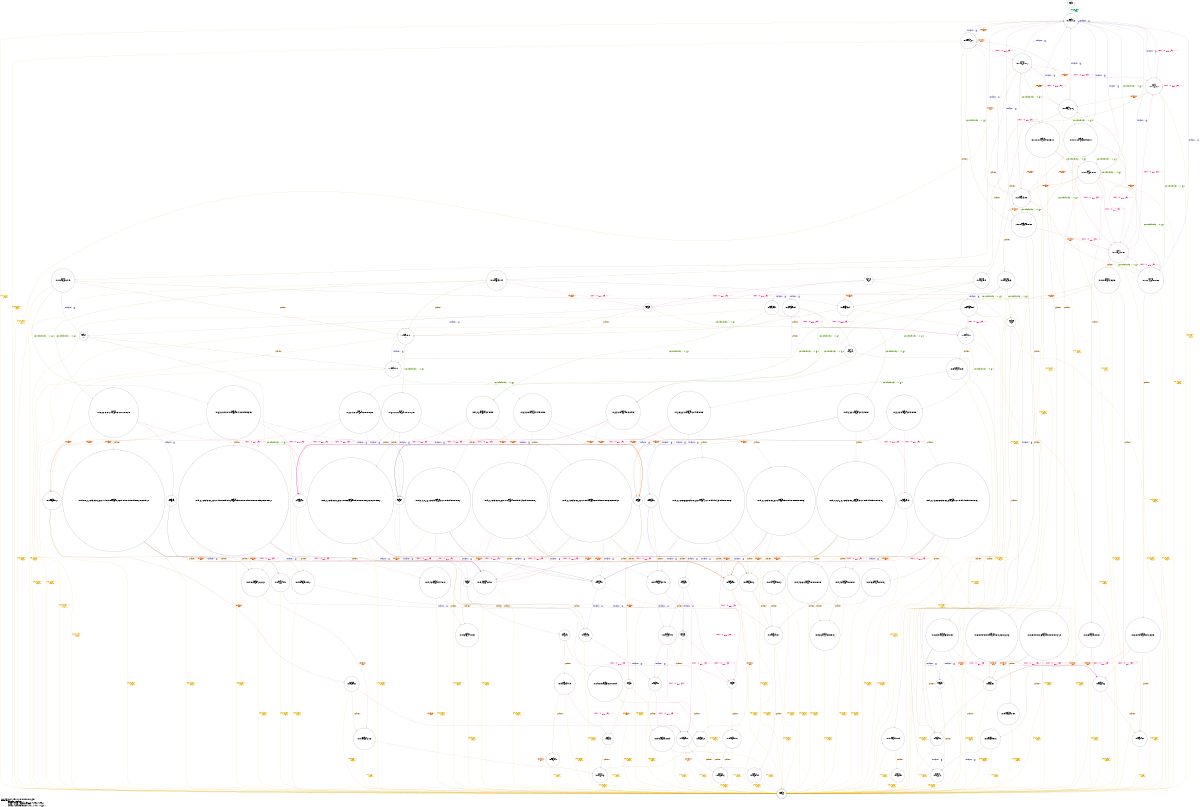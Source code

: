 /*
 * /pool/users/jra40/P4/tesla/sys/ufs/ffs/ffs_vnops.c:449#0
 */
digraph automaton_0 {
	graph [ truecolor=true, bgcolor="transparent", dpi=60, size="8,10", fontname = "Monospace", labeljust = "l", labelloc = bottom ];
	node [ shape = circle, fontname = "Monospace", style = filled, fillcolor = "white"];
	edge [ fontname = "Monospace" ];

	0 [ label = "state 0\n\"NFA:0\"\n(&#8902;)" ];
	1 [ label = "state 1\n\"NFA:1,2,3,4,5\"\n(&#8902;)" ];
	2 [ label = "state 2\n\"NFA:1,2,3,4,5,7\"\n(&#8902;)" ];
	3 [ label = "state 3\n\"NFA:1,2,3,4,5,11\"\n(vp)" ];
	4 [ label = "state 4\n\"NFA:1,2,3,4,5,27,30,120\"\n(vp)" ];
	5 [ label = "state 5\n\"NFA:144\"\n(&#8902;)", shape = doublecircle ];
	6 [ label = "state 6\n\"NFA:1,2,3,4,5,7,33\"\n(vp)" ];
	7 [ label = "state 7\n\"NFA:1,2,3,4,5,11,123\"\n(vp)" ];
	8 [ label = "state 8\n\"NFA:26,28,29,31,32,121,122\"\n(vp)" ];
	9 [ label = "state 9\n\"NFA:29,34,35\"\n(vp)" ];
	10 [ label = "state 10\n\"NFA:29,124,125\"\n(vp)" ];
	11 [ label = "state 11\n\"NFA:29,127,128\"\n(vp)" ];
	12 [ label = "state 12\n\"NFA:29,37,38\"\n(vp)" ];
	13 [ label = "state 13\n\"NFA:29,40,41\"\n(vp)" ];
	14 [ label = "state 14\n\"NFA:1,2,3,4,5,7,14\"\n(vp)" ];
	15 [ label = "state 15\n\"NFA:1,2,3,4,5,27,30,120,123\"\n(vp)" ];
	16 [ label = "state 16\n\"NFA:10,12,13,29,124,125,126\"\n(vp)" ];
	17 [ label = "state 17\n\"NFA:13,15,16,29\"\n(vp)" ];
	18 [ label = "state 18\n\"NFA:45,57,60,63,75,87,108,126,129,132\"\n(vp)" ];
	19 [ label = "state 19\n\"NFA:29,46,47,58,59,61,62,64,65,76,77,88,89,109,110,111,127,128,130,131,133,134\"\n(vp)" ];
	20 [ label = "state 20\n\"NFA:48,66,78\"\n(vp)" ];
	21 [ label = "state 21\n\"NFA:90\"\n(vp)" ];
	22 [ label = "state 22\n\"NFA:135\"\n(vp)" ];
	23 [ label = "state 23\n\"NFA:29,136,137\"\n(vp)" ];
	24 [ label = "state 24\n\"NFA:138\"\n(vp)" ];
	25 [ label = "state 25\n\"NFA:29,139,140\"\n(vp)" ];
	26 [ label = "state 26\n\"NFA:29,141\"\n(vp)" ];
	27 [ label = "state 27\n\"NFA:29,142,143\"\n(vp)" ];
	28 [ label = "state 28\n\"NFA:29,91,92\"\n(vp)" ];
	29 [ label = "state 29\n\"NFA:93\"\n(vp)" ];
	30 [ label = "state 30\n\"NFA:29,94,95\"\n(vp)" ];
	31 [ label = "state 31\n\"NFA:96\"\n(vp)" ];
	32 [ label = "state 32\n\"NFA:29,97,98\"\n(vp)" ];
	33 [ label = "state 33\n\"NFA:99\"\n(vp)" ];
	34 [ label = "state 34\n\"NFA:29,100,101,102\"\n(vp)" ];
	35 [ label = "state 35\n\"NFA:29,103,104\"\n(vp)" ];
	36 [ label = "state 36\n\"NFA:29,100,101\"\n(vp)" ];
	37 [ label = "state 37\n\"NFA:29,49,50,51,67,68,69,79,80,81\"\n(vp)" ];
	38 [ label = "state 38\n\"NFA:29,52,53,70,71,82,83\"\n(vp)" ];
	39 [ label = "state 39\n\"NFA:29,49,50,67,68,79,80\"\n(vp)" ];
	40 [ label = "state 40\n\"NFA:29,112,113,114\"\n(vp)" ];
	41 [ label = "state 41\n\"NFA:29,115,116,117\"\n(vp)" ];
	42 [ label = "state 42\n\"NFA:29,118,119\"\n(vp)" ];
	43 [ label = "state 43\n\"NFA:45,57,60,63,75,87,102,105,108,132,135,138\"\n(vp)" ];
	44 [ label = "state 44\n\"NFA:13,18,19,29\"\n(vp)" ];
	45 [ label = "state 45\n\"NFA:45,57,60,63,75,81,84,87,108,111,114,132\"\n(vp)" ];
	46 [ label = "state 46\n\"NFA:13,21,22,29\"\n(vp)" ];
	47 [ label = "state 47\n\"NFA:45,57,60,63,69,72,75,87,90,93,108,132\"\n(vp)" ];
	48 [ label = "state 48\n\"NFA:29,46,47,58,59,61,62,64,65,70,71,73,74,76,77,88,89,91,92,94,95,109,110,111,133,134\"\n(vp)" ];
	49 [ label = "state 49\n\"NFA:90,93,96\"\n(vp)" ];
	50 [ label = "state 50\n\"NFA:29,91,92,94,95,97,98\"\n(vp)" ];
	51 [ label = "state 51\n\"NFA:93,96\"\n(vp)" ];
	52 [ label = "state 52\n\"NFA:29,94,95,97,98\"\n(vp)" ];
	53 [ label = "state 53\n\"NFA:29,46,47,58,59,61,62,64,65,76,77,82,83,85,86,88,89,109,110,111,112,113,114,115,116,117,133,134\"\n(vp)" ];
	54 [ label = "state 54\n\"NFA:29,112,113,114,115,116,117,118,119\"\n(vp)" ];
	55 [ label = "state 55\n\"NFA:29,115,116,117,118,119\"\n(vp)" ];
	56 [ label = "state 56\n\"NFA:29,46,47,58,59,61,62,64,65,76,77,88,89,103,104,106,107,109,110,111,133,134,136,137,139,140\"\n(vp)" ];
	57 [ label = "state 57\n\"NFA:29,135,138,141\"\n(vp)" ];
	58 [ label = "state 58\n\"NFA:29,136,137,139,140,142,143\"\n(vp)" ];
	59 [ label = "state 59\n\"NFA:29,138,141\"\n(vp)" ];
	60 [ label = "state 60\n\"NFA:29,139,140,142,143\"\n(vp)" ];
	61 [ label = "state 61\n\"NFA:26,28,29,31,32,121,122,124,125,126\"\n(vp)" ];
	62 [ label = "state 62\n\"NFA:1,2,3,4,5,11,14\"\n(vp)" ];
	63 [ label = "state 63\n\"NFA:1,2,3,4,5,27,29,30,33,99,120,141\"\n(vp)" ];
	64 [ label = "state 64\n\"NFA:8,13,15,16,17,29\"\n(vp)" ];
	65 [ label = "state 65\n\"NFA:6,9,13,20,29\"\n(vp)" ];
	66 [ label = "state 66\n\"NFA:17\"\n(vp)" ];
	67 [ label = "state 67\n\"NFA:36,45,57,60,63,75,78,87,102,105,108,117,132,135,138\"\n(vp)" ];
	68 [ label = "state 68\n\"NFA:29,37,38,46,47,58,59,61,62,64,65,76,77,79,80,81,88,89,103,104,106,107,109,110,111,118,119,133,134,136,137,139,140\"\n(vp)" ];
	69 [ label = "state 69\n\"NFA:39,90\"\n(vp)" ];
	70 [ label = "state 70\n\"NFA:29,40,41,91,92\"\n(vp)" ];
	71 [ label = "state 71\n\"NFA:29,82,83,112,113,114\"\n(vp)" ];
	72 [ label = "state 72\n\"NFA:20\"\n(vp)" ];
	73 [ label = "state 73\n\"NFA:78,117\"\n(vp)" ];
	74 [ label = "state 74\n\"NFA:29,79,80,81,118,119\"\n(vp)" ];
	75 [ label = "state 75\n\"NFA:29,82,83\"\n(vp)" ];
	76 [ label = "state 76\n\"NFA:66,96\"\n(vp)" ];
	77 [ label = "state 77\n\"NFA:29,67,68,69,97,98\"\n(vp)" ];
	78 [ label = "state 78\n\"NFA:29,70,71\"\n(vp)" ];
	79 [ label = "state 79\n\"NFA:13,20,23,29\"\n(vp)" ];
	80 [ label = "state 80\n\"NFA:39,42,45,57,60,63,66,75,87,96,108,132\"\n(vp)" ];
	81 [ label = "state 81\n\"NFA:29,40,41,43,44,46,47,58,59,61,62,64,65,67,68,69,76,77,88,89,97,98,109,110,111,133,134\"\n(vp)" ];
	82 [ label = "state 82\n\"NFA:48,66,78,99\"\n(vp)" ];
	83 [ label = "state 83\n\"NFA:29,49,50,51,67,68,69,79,80,81,100,101,102\"\n(vp)" ];
	84 [ label = "state 84\n\"NFA:29,52,53,70,71,82,83,103,104\"\n(vp)" ];
	85 [ label = "state 85\n\"NFA:29,49,50,67,68,79,80,100,101\"\n(vp)" ];
	86 [ label = "state 86\n\"NFA:29,70,71,112,113,114\"\n(vp)" ];
	87 [ label = "state 87\n\"NFA:45,48,57,60,63,66,75,87,96,108,132\"\n(vp)" ];
	88 [ label = "state 88\n\"NFA:13,21,22,24,25,29\"\n(vp)" ];
	89 [ label = "state 89\n\"NFA:45,51,54,57,60,63,69,72,75,87,90,93,108,132\"\n(vp)" ];
	90 [ label = "state 90\n\"NFA:29,46,47,52,53,55,56,58,59,61,62,64,65,70,71,73,74,76,77,88,89,91,92,94,95,109,110,111,133,134\"\n(vp)" ];
	91 [ label = "state 91\n\"NFA:29,46,47,49,50,51,58,59,61,62,64,65,67,68,69,76,77,88,89,97,98,109,110,111,133,134\"\n(vp)" ];
	92 [ label = "state 92\n\"NFA:29,52,53,70,71,112,113,114\"\n(vp)" ];
	93 [ label = "state 93\n\"NFA:26,28,29,31,32,34,35,36,100,101,102,121,122,142,143\"\n(vp)" ];
	94 [ label = "state 94\n\"NFA:29,37,38,103,104\"\n(vp)" ];
	95 [ label = "state 95\n\"NFA:39\"\n(vp)" ];
	96 [ label = "state 96\n\"NFA:1,2,3,4,5,27,29,30,99,120,123,141\"\n(vp)" ];
	97 [ label = "state 97\n\"NFA:10,12,13,15,16,17,29\"\n(vp)" ];
	98 [ label = "state 98\n\"NFA:45,57,60,63,75,78,87,102,105,108,117,126,129,132,135,138\"\n(vp)" ];
	99 [ label = "state 99\n\"NFA:29,46,47,58,59,61,62,64,65,76,77,79,80,81,88,89,103,104,106,107,109,110,111,118,119,127,128,130,131,133,134,136,137,139,140\"\n(vp)" ];
	100 [ label = "state 100\n\"NFA:26,28,29,31,32,100,101,102,121,122,124,125,126,142,143\"\n(vp)" ];
	101 [ label = "state 101\n\"NFA:29,103,104,127,128\"\n(vp)" ];
	102 [ label = "state 102\n\"NFA:1,2,3,4,5,27,30,33,120\"\n(vp)" ];
	103 [ label = "state 103\n\"NFA:8,29,34,35,36\"\n(vp)" ];
	104 [ label = "state 104\n\"NFA:6,9,13,29,39\"\n(vp)" ];
	105 [ label = "state 105\n\"NFA:36\"\n(vp)" ];
	106 [ label = "state 106\n\"NFA:39,42,45,57,60,63,75,87,108,132\"\n(vp)" ];
	107 [ label = "state 107\n\"NFA:29,40,41,43,44,46,47,58,59,61,62,64,65,76,77,88,89,109,110,111,133,134\"\n(vp)" ];
	108 [ label = "state 108\n\"NFA:26,28,29,31,32,34,35,36,121,122\"\n(vp)" ];
	109 [ label = "state 109\n\"NFA:10,12,13,29\"\n(vp)" ];
	110 [ label = "state 110\n\"NFA:8\"\n(vp)" ];
	111 [ label = "state 111\n\"NFA:6,9,13,29\"\n(vp)" ];

	/*
	 * amd64_syscall(X,X): Entry (Callee)
	 */
	edge [ label = "amd64_syscall(&#8902;,&#8902;)\n(Entry)\n&laquo;init&raquo;",
		color = "/dark28/1", fontcolor = "/dark28/1" ];
	0 -> 1;

	/*
	 * ufs_readdir(X): Entry (Callee)
	 */
	edge [ label = "ufs_readdir(&#8902;)\n(Entry)",
		color = "/dark28/2", fontcolor = "/dark28/2" ];
	18 -> 22;
	57 -> 59;
	59 -> 26;
	102 -> 6;
	81 -> 23;
	19 -> 23;
	87 -> 22;
	45 -> 22;
	67 -> 57;
	4 -> 6;
	109 -> 17;
	43 -> 57;
	2 -> 2;
	7 -> 14;
	60 -> 27;
	68 -> 58;
	98 -> 57;
	100 -> 9;
	63 -> 6;
	107 -> 23;
	89 -> 22;
	80 -> 22;
	96 -> 6;
	22 -> 24;
	108 -> 9;
	6 -> 2;
	93 -> 9;
	99 -> 58;
	53 -> 23;
	23 -> 25;
	106 -> 22;
	97 -> 17;
	25 -> 27;
	91 -> 23;
	3 -> 14;
	24 -> 26;
	1 -> 2;
	47 -> 22;
	14 -> 2;
	58 -> 60;
	90 -> 23;
	16 -> 17;
	8 -> 9;
	62 -> 14;
	15 -> 6;
	56 -> 58;
	61 -> 9;
	48 -> 23;

	/*
	 * ufs_readdir(X) == X (Callee)
	 */
	edge [ label = "ufs_readdir(&#8902;) == &#8902;",
		color = "/dark28/3", fontcolor = "/dark28/3" ];
	68 -> 70;
	69 -> 29;
	21 -> 29;
	43 -> 21;
	64 -> 65;
	66 -> 72;
	105 -> 95;
	7 -> 1;
	91 -> 28;
	29 -> 31;
	51 -> 31;
	1 -> 1;
	80 -> 21;
	18 -> 21;
	96 -> 1;
	99 -> 28;
	50 -> 52;
	98 -> 21;
	4 -> 1;
	62 -> 1;
	45 -> 21;
	90 -> 50;
	6 -> 1;
	30 -> 32;
	102 -> 1;
	93 -> 95;
	70 -> 30;
	89 -> 49;
	53 -> 28;
	108 -> 95;
	2 -> 1;
	3 -> 1;
	48 -> 50;
	110 -> 111;
	15 -> 1;
	107 -> 28;
	103 -> 104;
	12 -> 13;
	56 -> 28;
	63 -> 1;
	87 -> 21;
	44 -> 46;
	81 -> 28;
	19 -> 28;
	97 -> 72;
	94 -> 13;
	49 -> 51;
	67 -> 69;
	52 -> 32;
	28 -> 30;
	47 -> 49;
	106 -> 21;
	14 -> 1;

	/*
	 * vn_rdwr(X,vp,X,X,X,X,4096,X,X,X,X): Entry (Callee)
	 */
	edge [ label = "vn_rdwr(&#8902;,vp,&#8902;,&#8902;,&#8902;,&#8902;,4096,&#8902;,&#8902;,&#8902;,&#8902;)\n(Entry)",
		color = "/dark28/4", fontcolor = "/dark28/4" ];
	76 -> 33;
	67 -> 20;
	103 -> 66;
	87 -> 82;
	100 -> 10;
	111 -> 79;
	1 -> 3;
	50 -> 36;
	14 -> 62;
	63 -> 7;
	2 -> 62;
	8 -> 10;
	45 -> 20;
	81 -> 85;
	90 -> 39;
	96 -> 7;
	65 -> 79;
	53 -> 39;
	68 -> 39;
	80 -> 82;
	91 -> 85;
	99 -> 39;
	98 -> 20;
	6 -> 62;
	4 -> 7;
	102 -> 7;
	104 -> 79;
	48 -> 39;
	15 -> 7;
	89 -> 20;
	108 -> 10;
	107 -> 39;
	3 -> 3;
	106 -> 20;
	19 -> 39;
	62 -> 3;
	64 -> 66;
	77 -> 36;
	110 -> 66;
	93 -> 10;
	18 -> 20;
	51 -> 33;
	7 -> 3;
	47 -> 20;
	52 -> 36;
	49 -> 33;
	61 -> 10;
	32 -> 36;
	56 -> 39;
	31 -> 33;
	43 -> 20;

	/*
	 * mac_vnode_check_read(X,X,vp) == 0 (Callee)
	 */
	edge [ label = "mac_vnode_check_read(&#8902;,&#8902;,vp) == 0",
		color = "/dark28/5", fontcolor = "/dark28/5" ];
	104 -> 106;
	109 -> 18;
	6 -> 102;
	7 -> 15;
	72 -> 76;
	103 -> 105;
	3 -> 15;
	14 -> 63;
	96 -> 4;
	66 -> 73;
	44 -> 45;
	65 -> 80;
	16 -> 18;
	102 -> 4;
	2 -> 102;
	15 -> 4;
	88 -> 89;
	62 -> 96;
	1 -> 4;
	4 -> 4;
	63 -> 4;
	46 -> 47;
	111 -> 106;
	110 -> 105;
	17 -> 43;
	97 -> 98;
	64 -> 67;
	79 -> 87;

	/*
	 * amd64_syscall(X,X): Exit (Callee)
	 */
	edge [ label = "amd64_syscall(&#8902;,&#8902;)\n(Exit)\n&laquo;cleanup&raquo;",
		color = "/dark28/6", fontcolor = "/dark28/6" ];
	15 -> 5;
	70 -> 5;
	3 -> 5;
	4 -> 5;
	17 -> 5;
	41 -> 5;
	92 -> 5;
	48 -> 5;
	75 -> 5;
	83 -> 5;
	6 -> 5;
	65 -> 5;
	93 -> 5;
	7 -> 5;
	52 -> 5;
	68 -> 5;
	59 -> 5;
	61 -> 5;
	77 -> 5;
	56 -> 5;
	85 -> 5;
	96 -> 5;
	109 -> 5;
	97 -> 5;
	37 -> 5;
	13 -> 5;
	27 -> 5;
	38 -> 5;
	101 -> 5;
	58 -> 5;
	99 -> 5;
	16 -> 5;
	42 -> 5;
	26 -> 5;
	100 -> 5;
	91 -> 5;
	108 -> 5;
	86 -> 5;
	9 -> 5;
	53 -> 5;
	46 -> 5;
	103 -> 5;
	84 -> 5;
	35 -> 5;
	10 -> 5;
	44 -> 5;
	1 -> 5;
	57 -> 5;
	88 -> 5;
	40 -> 5;
	54 -> 5;
	8 -> 5;
	63 -> 5;
	28 -> 5;
	94 -> 5;
	81 -> 5;
	19 -> 5;
	102 -> 5;
	12 -> 5;
	34 -> 5;
	25 -> 5;
	23 -> 5;
	39 -> 5;
	79 -> 5;
	60 -> 5;
	104 -> 5;
	62 -> 5;
	71 -> 5;
	30 -> 5;
	55 -> 5;
	111 -> 5;
	74 -> 5;
	32 -> 5;
	14 -> 5;
	50 -> 5;
	90 -> 5;
	36 -> 5;
	64 -> 5;
	78 -> 5;
	11 -> 5;
	107 -> 5;
	2 -> 5;

	/*
	 * <<assertion>>
	 */
	edge [ label = "&laquo;assertion&raquo;",
		color = "/dark28/7", fontcolor = "/dark28/7" ];
	54 -> 55;
	76 -> 77;
	65 -> 46;
	85 -> 84;
	91 -> 92;
	24 -> 25;
	48 -> 40;
	19 -> 40;
	14 -> 64;
	29 -> 30;
	55 -> 42;
	6 -> 103;
	86 -> 41;
	83 -> 84;
	66 -> 44;
	68 -> 71;
	98 -> 99;
	71 -> 41;
	39 -> 38;
	22 -> 23;
	51 -> 52;
	59 -> 60;
	16 -> 11;
	34 -> 35;
	80 -> 81;
	90 -> 40;
	26 -> 27;
	9 -> 12;
	89 -> 90;
	96 -> 100;
	102 -> 108;
	108 -> 12;
	82 -> 83;
	17 -> 44;
	95 -> 13;
	33 -> 34;
	67 -> 68;
	87 -> 91;
	103 -> 12;
	107 -> 40;
	81 -> 86;
	64 -> 44;
	105 -> 12;
	72 -> 46;
	21 -> 28;
	20 -> 37;
	10 -> 11;
	31 -> 32;
	53 -> 54;
	77 -> 78;
	73 -> 74;
	79 -> 88;
	104 -> 13;
	45 -> 53;
	40 -> 41;
	49 -> 50;
	7 -> 16;
	4 -> 8;
	3 -> 109;
	36 -> 35;
	69 -> 70;
	100 -> 101;
	62 -> 97;
	43 -> 56;
	99 -> 71;
	63 -> 93;
	61 -> 11;
	2 -> 110;
	97 -> 44;
	15 -> 61;
	37 -> 38;
	41 -> 42;
	106 -> 107;
	18 -> 19;
	56 -> 40;
	47 -> 48;
	57 -> 58;
	74 -> 75;
	93 -> 94;
	92 -> 41;

	/*
	 * Footer:
	 */
	label = "/pool/users/jra40/P4/tesla/sys/ufs/ffs/ffs_vnops.c:449#0\lTESLA_SYSCALL(\l	    incallstack(ufs_readdir) ||\l	    previously(called(vn_rdwr(ANY(int), vp, ANY(ptr), ANY(int),\l	    ANY(int), ANY(int), flags(IO_NOMACCHECK), ANY(ptr), ANY(ptr),\l	    ANY(ptr), ANY(ptr)))) ||\l	    previously(mac_vnode_check_read(ANY(ptr), ANY(ptr), vp) == 0));";
}

/*
 * /pool/users/jra40/P4/tesla/sys/ufs/ffs/ffs_vnops.c:682#1
 */
digraph automaton_1 {
	graph [ truecolor=true, bgcolor="transparent", dpi=60, size="8,10", fontname = "Monospace", labeljust = "l", labelloc = bottom ];
	node [ shape = circle, fontname = "Monospace", style = filled, fillcolor = "white"];
	edge [ fontname = "Monospace" ];

	0 [ label = "state 0\n\"NFA:0\"\n(&#8902;)" ];
	1 [ label = "state 1\n\"NFA:1,2,3\"\n(&#8902;)" ];
	2 [ label = "state 2\n\"NFA:1,2,3,5\"\n(vp)" ];
	3 [ label = "state 3\n\"NFA:1,2,3,8\"\n(vp)" ];
	4 [ label = "state 4\n\"NFA:20\"\n(&#8902;)", shape = doublecircle ];
	5 [ label = "state 5\n\"NFA:1,2,3,5,11\"\n(vp)" ];
	6 [ label = "state 6\n\"NFA:7,9,10\"\n(vp)" ];
	7 [ label = "state 7\n\"NFA:10,12,13\"\n(vp)" ];
	8 [ label = "state 8\n\"NFA:10,15,16\"\n(vp)" ];
	9 [ label = "state 9\n\"NFA:1,2,3,8,11\"\n(vp)" ];
	10 [ label = "state 10\n\"NFA:4,6,10,12,13,14\"\n(vp)" ];
	11 [ label = "state 11\n\"NFA:10,14,17\"\n(vp)" ];
	12 [ label = "state 12\n\"NFA:10,15,16,18,19\"\n(vp)" ];
	13 [ label = "state 13\n\"NFA:7,9,10,12,13,14\"\n(vp)" ];
	14 [ label = "state 14\n\"NFA:4,6,10\"\n(vp)" ];

	/*
	 * amd64_syscall(X,X): Entry (Callee)
	 */
	edge [ label = "amd64_syscall(&#8902;,&#8902;)\n(Entry)\n&laquo;init&raquo;",
		color = "/dark28/1", fontcolor = "/dark28/1" ];
	0 -> 1;

	/*
	 * vn_rdwr(X,vp,X,X,X,X,4096,X,X,X,X): Entry (Callee)
	 */
	edge [ label = "vn_rdwr(&#8902;,vp,&#8902;,&#8902;,&#8902;,&#8902;,4096,&#8902;,&#8902;,&#8902;,&#8902;)\n(Entry)",
		color = "/dark28/2", fontcolor = "/dark28/2" ];
	2 -> 2;
	13 -> 7;
	1 -> 2;
	6 -> 7;
	3 -> 5;
	9 -> 5;
	5 -> 2;

	/*
	 * mac_vnode_check_write(X,X,vp) == 0 (Callee)
	 */
	edge [ label = "mac_vnode_check_write(&#8902;,&#8902;,vp) == 0",
		color = "/dark28/3", fontcolor = "/dark28/3" ];
	14 -> 11;
	3 -> 3;
	2 -> 9;
	5 -> 9;
	9 -> 3;
	1 -> 3;
	10 -> 11;

	/*
	 * amd64_syscall(X,X): Exit (Callee)
	 */
	edge [ label = "amd64_syscall(&#8902;,&#8902;)\n(Exit)\n&laquo;cleanup&raquo;",
		color = "/dark28/4", fontcolor = "/dark28/4" ];
	13 -> 4;
	12 -> 4;
	10 -> 4;
	2 -> 4;
	1 -> 4;
	8 -> 4;
	9 -> 4;
	6 -> 4;
	14 -> 4;
	11 -> 4;
	7 -> 4;
	3 -> 4;
	5 -> 4;

	/*
	 * <<assertion>>
	 */
	edge [ label = "&laquo;assertion&raquo;",
		color = "/dark28/5", fontcolor = "/dark28/5" ];
	3 -> 6;
	13 -> 8;
	2 -> 14;
	11 -> 12;
	5 -> 10;
	7 -> 8;
	9 -> 13;
	10 -> 8;

	/*
	 * Footer:
	 */
	label = "/pool/users/jra40/P4/tesla/sys/ufs/ffs/ffs_vnops.c:682#1\lTESLA_SYSCALL(\l	    previously(called(vn_rdwr(ANY(int), vp, ANY(ptr), ANY(int),\l	    ANY(int), ANY(int), flags(IO_NOMACCHECK), ANY(ptr), ANY(ptr),\l	    ANY(ptr), ANY(ptr)))) ||\l	    previously(mac_vnode_check_write(ANY(ptr), ANY(ptr), vp) == 0));";
}

/*
 * /pool/users/jra40/P4/tesla/sys/ufs/ffs/ffs_vnops.c:1501#2
 */
digraph automaton_2 {
	graph [ truecolor=true, bgcolor="transparent", dpi=60, size="8,10", fontname = "Monospace", labeljust = "l", labelloc = bottom ];
	node [ shape = circle, fontname = "Monospace", style = filled, fillcolor = "white"];
	edge [ fontname = "Monospace" ];

	0 [ label = "state 0\n\"NFA:0\"\n(&#8902;,&#8902;,&#8902;)" ];
	1 [ label = "state 1\n\"NFA:1,2,3\"\n(&#8902;,&#8902;,&#8902;)" ];
	2 [ label = "state 2\n\"NFA:1,2,3,5\"\n(&#8902;,&#8902;,&#8902;)" ];
	3 [ label = "state 3\n\"NFA:1,2,3,9\"\n(ap.a_vp,ap.a_attrnamespace,ap.a_name)" ];
	4 [ label = "state 4\n\"NFA:24\"\n(&#8902;,&#8902;,&#8902;)", shape = doublecircle ];
	5 [ label = "state 5\n\"NFA:1,2,3,5,12\"\n(ap.a_vp,ap.a_attrnamespace,ap.a_name)" ];
	6 [ label = "state 6\n\"NFA:8,10,11\"\n(ap.a_vp,ap.a_attrnamespace,ap.a_name)" ];
	7 [ label = "state 7\n\"NFA:11,13,14\"\n(ap.a_vp,ap.a_attrnamespace,ap.a_name)" ];
	8 [ label = "state 8\n\"NFA:11,16,17\"\n(ap.a_vp,ap.a_attrnamespace,ap.a_name)" ];
	9 [ label = "state 9\n\"NFA:11,19,20\"\n(ap.a_vp,ap.a_attrnamespace,ap.a_name)" ];
	10 [ label = "state 10\n\"NFA:1,2,3,9,12\"\n(ap.a_vp,ap.a_attrnamespace,ap.a_name)" ];
	11 [ label = "state 11\n\"NFA:6,11,13,14,15\"\n(ap.a_vp,ap.a_attrnamespace,ap.a_name)" ];
	12 [ label = "state 12\n\"NFA:4,7,11,18\"\n(ap.a_vp,ap.a_attrnamespace,ap.a_name)" ];
	13 [ label = "state 13\n\"NFA:15\"\n(ap.a_vp,ap.a_attrnamespace,ap.a_name)" ];
	14 [ label = "state 14\n\"NFA:18\"\n(ap.a_vp,ap.a_attrnamespace,ap.a_name)" ];
	15 [ label = "state 15\n\"NFA:11,18,21\"\n(ap.a_vp,ap.a_attrnamespace,ap.a_name)" ];
	16 [ label = "state 16\n\"NFA:11,19,20,22,23\"\n(ap.a_vp,ap.a_attrnamespace,ap.a_name)" ];
	17 [ label = "state 17\n\"NFA:8,10,11,13,14,15\"\n(ap.a_vp,ap.a_attrnamespace,ap.a_name)" ];
	18 [ label = "state 18\n\"NFA:6\"\n(ap.a_vp,ap.a_attrnamespace,ap.a_name)" ];
	19 [ label = "state 19\n\"NFA:4,7,11\"\n(ap.a_vp,ap.a_attrnamespace,ap.a_name)" ];

	/*
	 * amd64_syscall(X,X): Entry (Callee)
	 */
	edge [ label = "amd64_syscall(&#8902;,&#8902;)\n(Entry)\n&laquo;init&raquo;",
		color = "/dark28/1", fontcolor = "/dark28/1" ];
	0 -> 1;

	/*
	 * ufs_setacl(X): Entry (Callee)
	 */
	edge [ label = "ufs_setacl(&#8902;)\n(Entry)",
		color = "/dark28/2", fontcolor = "/dark28/2" ];
	6 -> 7;
	10 -> 5;
	2 -> 2;
	17 -> 7;
	5 -> 2;
	3 -> 5;
	1 -> 2;

	/*
	 * ufs_setacl(X) == X (Callee)
	 */
	edge [ label = "ufs_setacl(&#8902;) == &#8902;",
		color = "/dark28/3", fontcolor = "/dark28/3" ];
	11 -> 12;
	5 -> 1;
	1 -> 1;
	3 -> 1;
	17 -> 14;
	10 -> 1;
	13 -> 14;
	8 -> 9;
	2 -> 1;
	18 -> 19;

	/*
	 * mac_vnode_check_deleteextattr(X,ap.a_vp,ap.a_attrnamespace,ap.a_name) == 0 (Callee)
	 */
	edge [ label = "mac_vnode_check_deleteextattr(&#8902;,ap.a_vp,ap.a_attrnamespace,ap.a_name) == 0",
		color = "/dark28/4", fontcolor = "/dark28/4" ];
	10 -> 3;
	19 -> 15;
	5 -> 10;
	2 -> 10;
	12 -> 15;
	11 -> 13;
	3 -> 3;
	18 -> 13;
	1 -> 3;

	/*
	 * amd64_syscall(X,X): Exit (Callee)
	 */
	edge [ label = "amd64_syscall(&#8902;,&#8902;)\n(Exit)\n&laquo;cleanup&raquo;",
		color = "/dark28/5", fontcolor = "/dark28/5" ];
	15 -> 4;
	10 -> 4;
	8 -> 4;
	3 -> 4;
	17 -> 4;
	5 -> 4;
	19 -> 4;
	12 -> 4;
	16 -> 4;
	1 -> 4;
	9 -> 4;
	6 -> 4;
	7 -> 4;
	11 -> 4;
	2 -> 4;

	/*
	 * <<assertion>>
	 */
	edge [ label = "&laquo;assertion&raquo;",
		color = "/dark28/6", fontcolor = "/dark28/6" ];
	3 -> 6;
	2 -> 18;
	10 -> 17;
	5 -> 11;
	15 -> 16;
	17 -> 8;
	12 -> 9;
	13 -> 8;
	14 -> 9;
	11 -> 8;
	7 -> 8;

	/*
	 * Footer:
	 */
	label = "/pool/users/jra40/P4/tesla/sys/ufs/ffs/ffs_vnops.c:1501#2\lTESLA_SYSCALL(incallstack(ufs_setacl) ||\l	    previously(mac_vnode_check_deleteextattr(ANY(ptr), ap->a_vp,\l	    ap->a_attrnamespace, ap->a_name) == 0));";
}

/*
 * /pool/users/jra40/P4/tesla/sys/ufs/ffs/ffs_vnops.c:1596#3
 */
digraph automaton_3 {
	graph [ truecolor=true, bgcolor="transparent", dpi=60, size="8,10", fontname = "Monospace", labeljust = "l", labelloc = bottom ];
	node [ shape = circle, fontname = "Monospace", style = filled, fillcolor = "white"];
	edge [ fontname = "Monospace" ];

	0 [ label = "state 0\n\"NFA:0\"\n(&#8902;,&#8902;,&#8902;)" ];
	1 [ label = "state 1\n\"NFA:1,2,3\"\n(&#8902;,&#8902;,&#8902;)" ];
	2 [ label = "state 2\n\"NFA:1,2,3,5\"\n(&#8902;,&#8902;,&#8902;)" ];
	3 [ label = "state 3\n\"NFA:1,2,3,9\"\n(ap.a_vp,ap.a_attrnamespace,ap.a_name)" ];
	4 [ label = "state 4\n\"NFA:24\"\n(&#8902;,&#8902;,&#8902;)", shape = doublecircle ];
	5 [ label = "state 5\n\"NFA:1,2,3,5,12\"\n(ap.a_vp,ap.a_attrnamespace,ap.a_name)" ];
	6 [ label = "state 6\n\"NFA:8,10,11\"\n(ap.a_vp,ap.a_attrnamespace,ap.a_name)" ];
	7 [ label = "state 7\n\"NFA:11,13,14\"\n(ap.a_vp,ap.a_attrnamespace,ap.a_name)" ];
	8 [ label = "state 8\n\"NFA:11,16,17\"\n(ap.a_vp,ap.a_attrnamespace,ap.a_name)" ];
	9 [ label = "state 9\n\"NFA:11,19,20\"\n(ap.a_vp,ap.a_attrnamespace,ap.a_name)" ];
	10 [ label = "state 10\n\"NFA:1,2,3,9,12\"\n(ap.a_vp,ap.a_attrnamespace,ap.a_name)" ];
	11 [ label = "state 11\n\"NFA:6,11,13,14,15\"\n(ap.a_vp,ap.a_attrnamespace,ap.a_name)" ];
	12 [ label = "state 12\n\"NFA:4,7,11,18\"\n(ap.a_vp,ap.a_attrnamespace,ap.a_name)" ];
	13 [ label = "state 13\n\"NFA:15\"\n(ap.a_vp,ap.a_attrnamespace,ap.a_name)" ];
	14 [ label = "state 14\n\"NFA:18\"\n(ap.a_vp,ap.a_attrnamespace,ap.a_name)" ];
	15 [ label = "state 15\n\"NFA:11,18,21\"\n(ap.a_vp,ap.a_attrnamespace,ap.a_name)" ];
	16 [ label = "state 16\n\"NFA:11,19,20,22,23\"\n(ap.a_vp,ap.a_attrnamespace,ap.a_name)" ];
	17 [ label = "state 17\n\"NFA:8,10,11,13,14,15\"\n(ap.a_vp,ap.a_attrnamespace,ap.a_name)" ];
	18 [ label = "state 18\n\"NFA:6\"\n(ap.a_vp,ap.a_attrnamespace,ap.a_name)" ];
	19 [ label = "state 19\n\"NFA:4,7,11\"\n(ap.a_vp,ap.a_attrnamespace,ap.a_name)" ];

	/*
	 * amd64_syscall(X,X): Entry (Callee)
	 */
	edge [ label = "amd64_syscall(&#8902;,&#8902;)\n(Entry)\n&laquo;init&raquo;",
		color = "/dark28/1", fontcolor = "/dark28/1" ];
	0 -> 1;

	/*
	 * ufs_getacl(X): Entry (Callee)
	 */
	edge [ label = "ufs_getacl(&#8902;)\n(Entry)",
		color = "/dark28/2", fontcolor = "/dark28/2" ];
	6 -> 7;
	10 -> 5;
	2 -> 2;
	17 -> 7;
	3 -> 5;
	5 -> 2;
	1 -> 2;

	/*
	 * ufs_getacl(X) == X (Callee)
	 */
	edge [ label = "ufs_getacl(&#8902;) == &#8902;",
		color = "/dark28/3", fontcolor = "/dark28/3" ];
	18 -> 19;
	11 -> 12;
	3 -> 1;
	13 -> 14;
	2 -> 1;
	5 -> 1;
	10 -> 1;
	8 -> 9;
	1 -> 1;
	17 -> 14;

	/*
	 * mac_vnode_check_getextattr(X,ap.a_vp,ap.a_attrnamespace,ap.a_name) == 0 (Callee)
	 */
	edge [ label = "mac_vnode_check_getextattr(&#8902;,ap.a_vp,ap.a_attrnamespace,ap.a_name) == 0",
		color = "/dark28/4", fontcolor = "/dark28/4" ];
	3 -> 3;
	19 -> 15;
	18 -> 13;
	11 -> 13;
	12 -> 15;
	10 -> 3;
	1 -> 3;
	2 -> 10;
	5 -> 10;

	/*
	 * amd64_syscall(X,X): Exit (Callee)
	 */
	edge [ label = "amd64_syscall(&#8902;,&#8902;)\n(Exit)\n&laquo;cleanup&raquo;",
		color = "/dark28/5", fontcolor = "/dark28/5" ];
	1 -> 4;
	17 -> 4;
	6 -> 4;
	2 -> 4;
	8 -> 4;
	9 -> 4;
	10 -> 4;
	11 -> 4;
	19 -> 4;
	12 -> 4;
	7 -> 4;
	15 -> 4;
	16 -> 4;
	3 -> 4;
	5 -> 4;

	/*
	 * <<assertion>>
	 */
	edge [ label = "&laquo;assertion&raquo;",
		color = "/dark28/6", fontcolor = "/dark28/6" ];
	13 -> 8;
	3 -> 6;
	10 -> 17;
	11 -> 8;
	17 -> 8;
	2 -> 18;
	5 -> 11;
	15 -> 16;
	12 -> 9;
	7 -> 8;
	14 -> 9;

	/*
	 * Footer:
	 */
	label = "/pool/users/jra40/P4/tesla/sys/ufs/ffs/ffs_vnops.c:1596#3\lTESLA_SYSCALL(incallstack(ufs_getacl) ||\l	    previously(mac_vnode_check_getextattr(ANY(ptr), ap->a_vp,\l	    ap->a_attrnamespace, ap->a_name) == 0));";
}

/*
 * /pool/users/jra40/P4/tesla/sys/ufs/ffs/ffs_vnops.c:1659#4
 */
digraph automaton_4 {
	graph [ truecolor=true, bgcolor="transparent", dpi=60, size="8,10", fontname = "Monospace", labeljust = "l", labelloc = bottom ];
	node [ shape = circle, fontname = "Monospace", style = filled, fillcolor = "white"];
	edge [ fontname = "Monospace" ];

	0 [ label = "state 0\n\"NFA:0\"\n(&#8902;,&#8902;)" ];
	1 [ label = "state 1\n\"NFA:1\"\n(&#8902;,&#8902;)" ];
	2 [ label = "state 2\n\"NFA:1,3\"\n(ap.a_vp,ap.a_attrnamespace)" ];
	3 [ label = "state 3\n\"NFA:5\"\n(&#8902;,&#8902;)", shape = doublecircle ];
	4 [ label = "state 4\n\"NFA:2,4\"\n(ap.a_vp,ap.a_attrnamespace)" ];

	/*
	 * amd64_syscall(X,X): Entry (Callee)
	 */
	edge [ label = "amd64_syscall(&#8902;,&#8902;)\n(Entry)\n&laquo;init&raquo;",
		color = "/dark28/1", fontcolor = "/dark28/1" ];
	0 -> 1;

	/*
	 * mac_vnode_check_listextattr(X,ap.a_vp,ap.a_attrnamespace) == 0 (Callee)
	 */
	edge [ label = "mac_vnode_check_listextattr(&#8902;,ap.a_vp,ap.a_attrnamespace) == 0",
		color = "/dark28/2", fontcolor = "/dark28/2" ];
	1 -> 2;
	2 -> 2;

	/*
	 * amd64_syscall(X,X): Exit (Callee)
	 */
	edge [ label = "amd64_syscall(&#8902;,&#8902;)\n(Exit)\n&laquo;cleanup&raquo;",
		color = "/dark28/3", fontcolor = "/dark28/3" ];
	1 -> 3;
	2 -> 3;
	4 -> 3;

	/*
	 * <<assertion>>
	 */
	edge [ label = "&laquo;assertion&raquo;",
		color = "/dark28/4", fontcolor = "/dark28/4" ];
	2 -> 4;

	/*
	 * Footer:
	 */
	label = "/pool/users/jra40/P4/tesla/sys/ufs/ffs/ffs_vnops.c:1659#4\lTESLA_SYSCALL_PREVIOUSLY(mac_vnode_check_listextattr(ANY(ptr),\l	    ap->a_vp, ap->a_attrnamespace) == 0);";
}

/*
 * /pool/users/jra40/P4/tesla/sys/ufs/ffs/ffs_vnops.c:1731#5
 */
digraph automaton_5 {
	graph [ truecolor=true, bgcolor="transparent", dpi=60, size="8,10", fontname = "Monospace", labeljust = "l", labelloc = bottom ];
	node [ shape = circle, fontname = "Monospace", style = filled, fillcolor = "white"];
	edge [ fontname = "Monospace" ];

	0 [ label = "state 0\n\"NFA:0\"\n(&#8902;,&#8902;,&#8902;)" ];
	1 [ label = "state 1\n\"NFA:1,2,3\"\n(&#8902;,&#8902;,&#8902;)" ];
	2 [ label = "state 2\n\"NFA:1,2,3,5\"\n(&#8902;,&#8902;,&#8902;)" ];
	3 [ label = "state 3\n\"NFA:1,2,3,9\"\n(ap.a_vp,ap.a_attrnamespace,ap.a_name)" ];
	4 [ label = "state 4\n\"NFA:24\"\n(&#8902;,&#8902;,&#8902;)", shape = doublecircle ];
	5 [ label = "state 5\n\"NFA:1,2,3,5,12\"\n(ap.a_vp,ap.a_attrnamespace,ap.a_name)" ];
	6 [ label = "state 6\n\"NFA:8,10,11\"\n(ap.a_vp,ap.a_attrnamespace,ap.a_name)" ];
	7 [ label = "state 7\n\"NFA:11,13,14\"\n(ap.a_vp,ap.a_attrnamespace,ap.a_name)" ];
	8 [ label = "state 8\n\"NFA:11,16,17\"\n(ap.a_vp,ap.a_attrnamespace,ap.a_name)" ];
	9 [ label = "state 9\n\"NFA:11,19,20\"\n(ap.a_vp,ap.a_attrnamespace,ap.a_name)" ];
	10 [ label = "state 10\n\"NFA:1,2,3,9,12\"\n(ap.a_vp,ap.a_attrnamespace,ap.a_name)" ];
	11 [ label = "state 11\n\"NFA:6,11,13,14,15\"\n(ap.a_vp,ap.a_attrnamespace,ap.a_name)" ];
	12 [ label = "state 12\n\"NFA:4,7,11,18\"\n(ap.a_vp,ap.a_attrnamespace,ap.a_name)" ];
	13 [ label = "state 13\n\"NFA:15\"\n(ap.a_vp,ap.a_attrnamespace,ap.a_name)" ];
	14 [ label = "state 14\n\"NFA:18\"\n(ap.a_vp,ap.a_attrnamespace,ap.a_name)" ];
	15 [ label = "state 15\n\"NFA:11,18,21\"\n(ap.a_vp,ap.a_attrnamespace,ap.a_name)" ];
	16 [ label = "state 16\n\"NFA:11,19,20,22,23\"\n(ap.a_vp,ap.a_attrnamespace,ap.a_name)" ];
	17 [ label = "state 17\n\"NFA:8,10,11,13,14,15\"\n(ap.a_vp,ap.a_attrnamespace,ap.a_name)" ];
	18 [ label = "state 18\n\"NFA:6\"\n(ap.a_vp,ap.a_attrnamespace,ap.a_name)" ];
	19 [ label = "state 19\n\"NFA:4,7,11\"\n(ap.a_vp,ap.a_attrnamespace,ap.a_name)" ];

	/*
	 * amd64_syscall(X,X): Entry (Callee)
	 */
	edge [ label = "amd64_syscall(&#8902;,&#8902;)\n(Entry)\n&laquo;init&raquo;",
		color = "/dark28/1", fontcolor = "/dark28/1" ];
	0 -> 1;

	/*
	 * ufs_setacl(X): Entry (Callee)
	 */
	edge [ label = "ufs_setacl(&#8902;)\n(Entry)",
		color = "/dark28/2", fontcolor = "/dark28/2" ];
	3 -> 5;
	10 -> 5;
	6 -> 7;
	5 -> 2;
	2 -> 2;
	1 -> 2;
	17 -> 7;

	/*
	 * ufs_setacl(X) == X (Callee)
	 */
	edge [ label = "ufs_setacl(&#8902;) == &#8902;",
		color = "/dark28/3", fontcolor = "/dark28/3" ];
	2 -> 1;
	3 -> 1;
	11 -> 12;
	1 -> 1;
	8 -> 9;
	10 -> 1;
	13 -> 14;
	17 -> 14;
	5 -> 1;
	18 -> 19;

	/*
	 * mac_vnode_check_setextattr(X,ap.a_vp,ap.a_attrnamespace,ap.a_name) == 0 (Callee)
	 */
	edge [ label = "mac_vnode_check_setextattr(&#8902;,ap.a_vp,ap.a_attrnamespace,ap.a_name) == 0",
		color = "/dark28/4", fontcolor = "/dark28/4" ];
	3 -> 3;
	1 -> 3;
	10 -> 3;
	19 -> 15;
	12 -> 15;
	2 -> 10;
	5 -> 10;
	11 -> 13;
	18 -> 13;

	/*
	 * amd64_syscall(X,X): Exit (Callee)
	 */
	edge [ label = "amd64_syscall(&#8902;,&#8902;)\n(Exit)\n&laquo;cleanup&raquo;",
		color = "/dark28/5", fontcolor = "/dark28/5" ];
	8 -> 4;
	19 -> 4;
	7 -> 4;
	3 -> 4;
	2 -> 4;
	16 -> 4;
	15 -> 4;
	6 -> 4;
	10 -> 4;
	1 -> 4;
	5 -> 4;
	11 -> 4;
	17 -> 4;
	9 -> 4;
	12 -> 4;

	/*
	 * <<assertion>>
	 */
	edge [ label = "&laquo;assertion&raquo;",
		color = "/dark28/6", fontcolor = "/dark28/6" ];
	2 -> 18;
	11 -> 8;
	3 -> 6;
	15 -> 16;
	5 -> 11;
	12 -> 9;
	7 -> 8;
	13 -> 8;
	10 -> 17;
	14 -> 9;
	17 -> 8;

	/*
	 * Footer:
	 */
	label = "/pool/users/jra40/P4/tesla/sys/ufs/ffs/ffs_vnops.c:1731#5\lTESLA_SYSCALL(incallstack(ufs_setacl) ||\l	    previously(mac_vnode_check_setextattr(ANY(ptr), ap->a_vp,\l	    ap->a_attrnamespace, ap->a_name) == 0));";
}

/*
 * /pool/users/jra40/P4/tesla/sys/ufs/ufs/ufs_acl.c:369#0
 */
digraph automaton_6 {
	graph [ truecolor=true, bgcolor="transparent", dpi=60, size="8,10", fontname = "Monospace", labeljust = "l", labelloc = bottom ];
	node [ shape = circle, fontname = "Monospace", style = filled, fillcolor = "white"];
	edge [ fontname = "Monospace" ];

	0 [ label = "state 0\n\"NFA:0\"\n(&#8902;,&#8902;)" ];
	1 [ label = "state 1\n\"NFA:1\"\n(&#8902;,&#8902;)" ];
	2 [ label = "state 2\n\"NFA:1,3\"\n(ap.a_vp,ap.a_type)" ];
	3 [ label = "state 3\n\"NFA:5\"\n(&#8902;,&#8902;)", shape = doublecircle ];
	4 [ label = "state 4\n\"NFA:2,4\"\n(ap.a_vp,ap.a_type)" ];

	/*
	 * amd64_syscall(X,X): Entry (Callee)
	 */
	edge [ label = "amd64_syscall(&#8902;,&#8902;)\n(Entry)\n&laquo;init&raquo;",
		color = "/dark28/1", fontcolor = "/dark28/1" ];
	0 -> 1;

	/*
	 * mac_vnode_check_getacl(X,ap.a_vp,ap.a_type) == 0 (Callee)
	 */
	edge [ label = "mac_vnode_check_getacl(&#8902;,ap.a_vp,ap.a_type) == 0",
		color = "/dark28/2", fontcolor = "/dark28/2" ];
	1 -> 2;
	2 -> 2;

	/*
	 * amd64_syscall(X,X): Exit (Callee)
	 */
	edge [ label = "amd64_syscall(&#8902;,&#8902;)\n(Exit)\n&laquo;cleanup&raquo;",
		color = "/dark28/3", fontcolor = "/dark28/3" ];
	1 -> 3;
	2 -> 3;
	4 -> 3;

	/*
	 * <<assertion>>
	 */
	edge [ label = "&laquo;assertion&raquo;",
		color = "/dark28/4", fontcolor = "/dark28/4" ];
	2 -> 4;

	/*
	 * Footer:
	 */
	label = "/pool/users/jra40/P4/tesla/sys/ufs/ufs/ufs_acl.c:369#0\lTESLA_SYSCALL_PREVIOUSLY(mac_vnode_check_getacl(ANY(ptr), ap->a_vp,\l	    ap->a_type) == 0);";
}

/*
 * /pool/users/jra40/P4/tesla/sys/ufs/ufs/ufs_acl.c:628#1
 */
digraph automaton_7 {
	graph [ truecolor=true, bgcolor="transparent", dpi=60, size="8,10", fontname = "Monospace", labeljust = "l", labelloc = bottom ];
	node [ shape = circle, fontname = "Monospace", style = filled, fillcolor = "white"];
	edge [ fontname = "Monospace" ];

	0 [ label = "state 0\n\"NFA:0\"\n(&#8902;,&#8902;)" ];
	1 [ label = "state 1\n\"NFA:1\"\n(&#8902;,&#8902;)" ];
	2 [ label = "state 2\n\"NFA:1,3\"\n(ap.a_vp,ap.a_type)" ];
	3 [ label = "state 3\n\"NFA:5\"\n(&#8902;,&#8902;)", shape = doublecircle ];
	4 [ label = "state 4\n\"NFA:2,4\"\n(ap.a_vp,ap.a_type)" ];

	/*
	 * amd64_syscall(X,X): Entry (Callee)
	 */
	edge [ label = "amd64_syscall(&#8902;,&#8902;)\n(Entry)\n&laquo;init&raquo;",
		color = "/dark28/1", fontcolor = "/dark28/1" ];
	0 -> 1;

	/*
	 * mac_vnode_check_deleteacl(X,ap.a_vp,ap.a_type) == 0 (Callee)
	 */
	edge [ label = "mac_vnode_check_deleteacl(&#8902;,ap.a_vp,ap.a_type) == 0",
		color = "/dark28/2", fontcolor = "/dark28/2" ];
	1 -> 2;
	2 -> 2;

	/*
	 * amd64_syscall(X,X): Exit (Callee)
	 */
	edge [ label = "amd64_syscall(&#8902;,&#8902;)\n(Exit)\n&laquo;cleanup&raquo;",
		color = "/dark28/3", fontcolor = "/dark28/3" ];
	1 -> 3;
	2 -> 3;
	4 -> 3;

	/*
	 * <<assertion>>
	 */
	edge [ label = "&laquo;assertion&raquo;",
		color = "/dark28/4", fontcolor = "/dark28/4" ];
	2 -> 4;

	/*
	 * Footer:
	 */
	label = "/pool/users/jra40/P4/tesla/sys/ufs/ufs/ufs_acl.c:628#1\lTESLA_SYSCALL_PREVIOUSLY(mac_vnode_check_deleteacl(ANY(ptr),\l		    ap->a_vp, ap->a_type) == 0);";
}

/*
 * /pool/users/jra40/P4/tesla/sys/ufs/ufs/ufs_acl.c:631#2
 */
digraph automaton_8 {
	graph [ truecolor=true, bgcolor="transparent", dpi=60, size="8,10", fontname = "Monospace", labeljust = "l", labelloc = bottom ];
	node [ shape = circle, fontname = "Monospace", style = filled, fillcolor = "white"];
	edge [ fontname = "Monospace" ];

	0 [ label = "state 0\n\"NFA:0\"\n(&#8902;,&#8902;,&#8902;)" ];
	1 [ label = "state 1\n\"NFA:1\"\n(&#8902;,&#8902;,&#8902;)" ];
	2 [ label = "state 2\n\"NFA:1,3\"\n(ap.a_vp,ap.a_type,ap.a_aclp)" ];
	3 [ label = "state 3\n\"NFA:5\"\n(&#8902;,&#8902;,&#8902;)", shape = doublecircle ];
	4 [ label = "state 4\n\"NFA:2,4\"\n(ap.a_vp,ap.a_type,ap.a_aclp)" ];

	/*
	 * amd64_syscall(X,X): Entry (Callee)
	 */
	edge [ label = "amd64_syscall(&#8902;,&#8902;)\n(Entry)\n&laquo;init&raquo;",
		color = "/dark28/1", fontcolor = "/dark28/1" ];
	0 -> 1;

	/*
	 * mac_vnode_check_setacl(X,ap.a_vp,ap.a_type,ap.a_aclp) == 0 (Callee)
	 */
	edge [ label = "mac_vnode_check_setacl(&#8902;,ap.a_vp,ap.a_type,ap.a_aclp) == 0",
		color = "/dark28/2", fontcolor = "/dark28/2" ];
	1 -> 2;
	2 -> 2;

	/*
	 * amd64_syscall(X,X): Exit (Callee)
	 */
	edge [ label = "amd64_syscall(&#8902;,&#8902;)\n(Exit)\n&laquo;cleanup&raquo;",
		color = "/dark28/3", fontcolor = "/dark28/3" ];
	1 -> 3;
	2 -> 3;
	4 -> 3;

	/*
	 * <<assertion>>
	 */
	edge [ label = "&laquo;assertion&raquo;",
		color = "/dark28/4", fontcolor = "/dark28/4" ];
	2 -> 4;

	/*
	 * Footer:
	 */
	label = "/pool/users/jra40/P4/tesla/sys/ufs/ufs/ufs_acl.c:631#2\lTESLA_SYSCALL_PREVIOUSLY(mac_vnode_check_setacl(ANY(ptr),\l		    ap->a_vp, ap->a_type, ap->a_aclp) == 0);";
}

